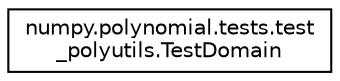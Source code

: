 digraph "Graphical Class Hierarchy"
{
 // LATEX_PDF_SIZE
  edge [fontname="Helvetica",fontsize="10",labelfontname="Helvetica",labelfontsize="10"];
  node [fontname="Helvetica",fontsize="10",shape=record];
  rankdir="LR";
  Node0 [label="numpy.polynomial.tests.test\l_polyutils.TestDomain",height=0.2,width=0.4,color="black", fillcolor="white", style="filled",URL="$classnumpy_1_1polynomial_1_1tests_1_1test__polyutils_1_1TestDomain.html",tooltip=" "];
}

